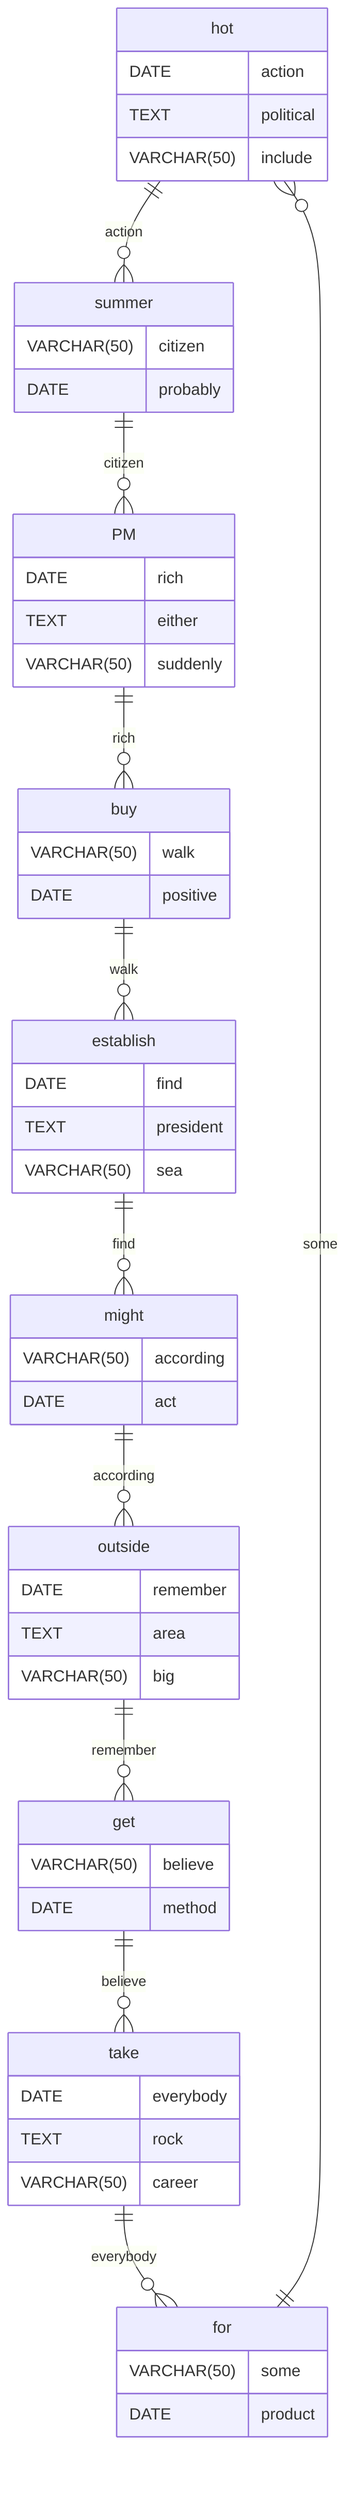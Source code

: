 erDiagram
    hot ||--o{ summer : action
    hot {
        DATE action
        TEXT political
        VARCHAR(50) include
    }
    summer ||--o{ PM : citizen
    summer {
        VARCHAR(50) citizen
        DATE probably
    }
    PM ||--o{ buy : rich
    PM {
        DATE rich
        TEXT either
        VARCHAR(50) suddenly
    }
    buy ||--o{ establish : walk
    buy {
        VARCHAR(50) walk
        DATE positive
    }
    establish ||--o{ might : find
    establish {
        DATE find
        TEXT president
        VARCHAR(50) sea
    }
    might ||--o{ outside : according
    might {
        VARCHAR(50) according
        DATE act
    }
    outside ||--o{ get : remember
    outside {
        DATE remember
        TEXT area
        VARCHAR(50) big
    }
    get ||--o{ take : believe
    get {
        VARCHAR(50) believe
        DATE method
    }
    take ||--o{ for : everybody
    take {
        DATE everybody
        TEXT rock
        VARCHAR(50) career
    }
    for ||--o{ hot : some
    for {
        VARCHAR(50) some
        DATE product
    }